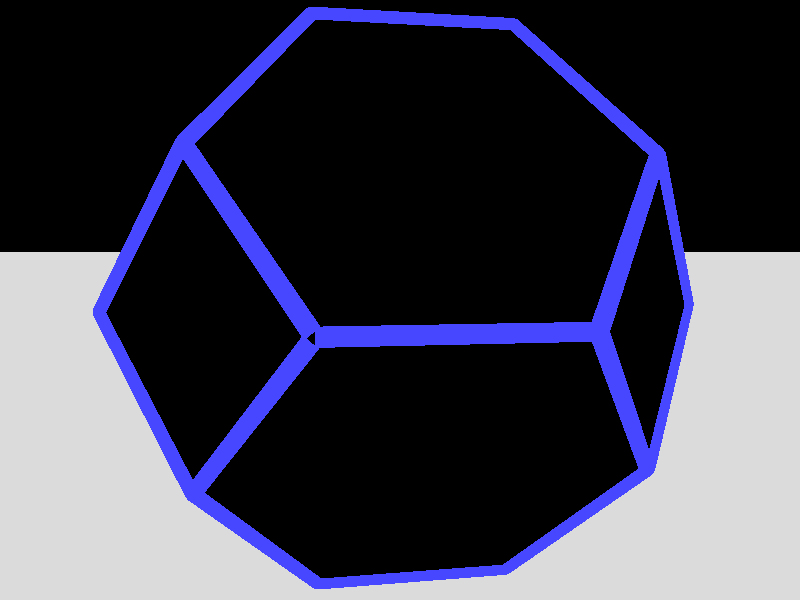 // Quality = 11

#version 3.7;
global_settings { assumed_gamma 1.2 } 

#include "colors.inc"
#include "textures.inc"
#include "shapes.inc"
#include "metals.inc"
#include "glass.inc"
#include "woods.inc"

camera {
    //location <-2 + 4 * clock, 0.4, 3>
    location <-3, 0.4, 4>
    look_at  <0, 0, 0>
  }
                                
#declare RodRadius = 0.05   ;                             
#declare Texture = texture {
      Glass
      pigment{ transmit 0.7 }
      finish { reflection 1.0}
    }
    
#declare RodTexture = texture {
      pigment { rgb <0.1, 0.1, 1> }
    }
    
plane { <0, 1, 0>, -3
    pigment {
      color Gray
    }
  }
  
global_settings { ambient_light Gray20 }

#declare Lightbulb = union {
    merge {
      sphere { <0,0,0>,1 }
      cylinder {
        <0,0,1>, <0,0,0>, 1
        scale <0.35, 0.35, 1.0>
        translate  0.5*z
      }
      texture {
        pigment {color rgb <1, 1, 1>}
        finish {ambient .8 diffuse .6}
      }
    }
    cylinder {
      <0,0,1>, <0,0,0>, 1
      scale <0.4, 0.4, 0.5>
      texture { Brass_Texture }
      translate  1.5*z
    }
    rotate 90*x
    scale .2
  }     
  
  light_source {
    <0, 0, 0>
    color White
    looks_like { Lightbulb }
  }          

#declare Face = union {
 polygon {4, <0, 1, 2>, <1, 0, 2>, <0, -1, 2>, <-1, 0, 2> texture { Texture } }
 polygon {6, <0, 1, 2>, <1, 0, 2>, <2, 0, 1>, <2, 1, 0>, <1, 2, 0>, <0, 2, 1> texture { Texture } }
 cylinder {  <0, 1, 2>, <1, 0, 2>, RodRadius open  texture { RodTexture  }  }
 cylinder {  <1, 0, 2>, <0, -1, 2>, RodRadius open  texture { RodTexture  }  }
 cylinder {  <1, 0, 2>, <2, 0, 1>, RodRadius open  texture { RodTexture  }  }
 cylinder {  <2, 0, 1>, <2, 1, 0>, RodRadius open  texture { RodTexture  }  }
 cylinder {  <2, 1, 0>, <1, 2, 0>, RodRadius open  texture { RodTexture  }  }
}

#declare FaceTemplates = union {
    object { Face }
    object { Face rotate y * 90 }
    object { Face rotate y * 180 }
    object { Face rotate y * 270 }
}

union {
object { FaceTemplates }
object { FaceTemplates rotate x * 90 }
object { FaceTemplates rotate x * 180 }
object { FaceTemplates rotate x * 270 }
scale 1
rotate y * 90 * clock
}
